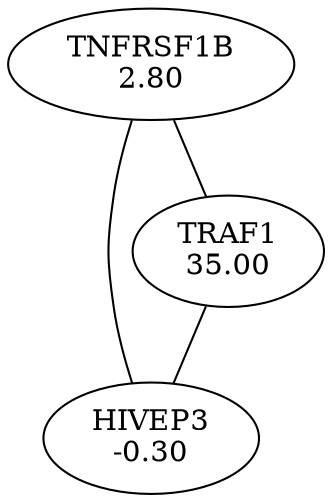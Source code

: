 digraph G {
overlap = scale ;
12121 [label = "HIVEP3\n-0.30" ] ; 
14639 [label = "TNFRSF1B\n2.80" ] ; 
10153 [label = "TRAF1\n35.00" ] ; 
14639 -> 12121 [arrowhead = "none" ]
14639 -> 10153 [arrowhead = "none" ]
10153 -> 12121 [arrowhead = "none" ]
}
